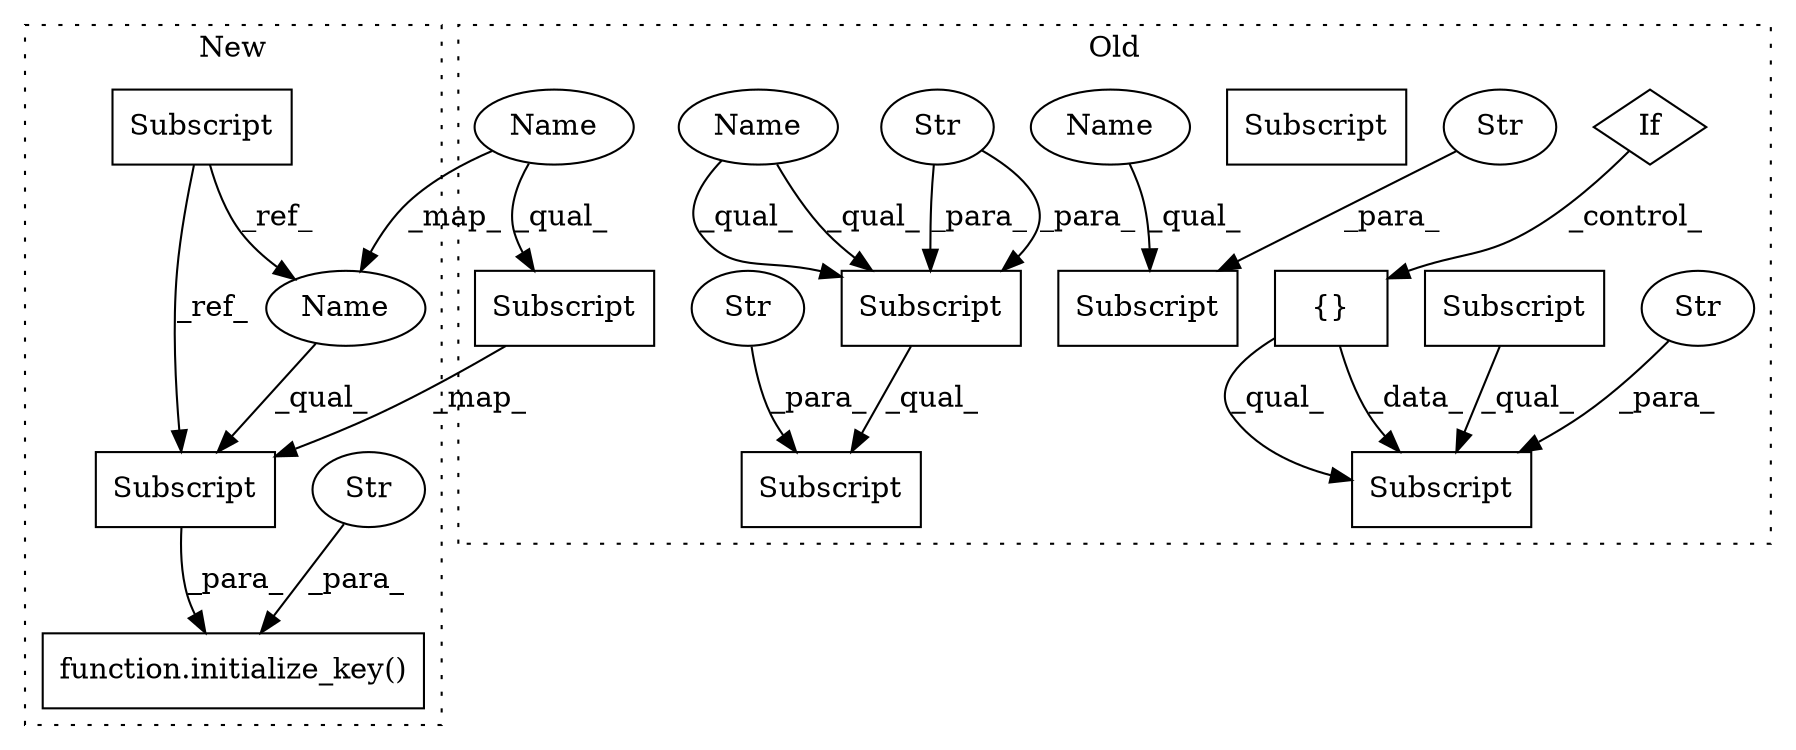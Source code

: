digraph G {
subgraph cluster0 {
1 [label="{}" a="95" s="15661,15662" l="2,1" shape="box"];
4 [label="If" a="96" s="15525" l="3" shape="diamond"];
5 [label="Subscript" a="63" s="16268,0" l="49,0" shape="box"];
7 [label="Str" a="66" s="16311" l="5" shape="ellipse"];
8 [label="Subscript" a="63" s="15937,0" l="27,0" shape="box"];
9 [label="Str" a="66" s="15944" l="19" shape="ellipse"];
10 [label="Subscript" a="63" s="15704,0" l="42,0" shape="box"];
11 [label="Str" a="66" s="15732" l="13" shape="ellipse"];
12 [label="Subscript" a="63" s="15704,0" l="27,0" shape="box"];
13 [label="Str" a="66" s="15711" l="19" shape="ellipse"];
16 [label="Subscript" a="63" s="15616,0" l="27,0" shape="box"];
17 [label="Subscript" a="63" s="15704,0" l="27,0" shape="box"];
18 [label="Name" a="87" s="15616" l="6" shape="ellipse"];
19 [label="Name" a="87" s="15937" l="6" shape="ellipse"];
20 [label="Name" a="87" s="15704" l="6" shape="ellipse"];
21 [label="Subscript" a="63" s="16268,0" l="42,0" shape="box"];
label = "Old";
style="dotted";
}
subgraph cluster1 {
2 [label="function.initialize_key()" a="75" s="15555,15633" l="36,18" shape="box"];
3 [label="Str" a="66" s="15620" l="13" shape="ellipse"];
6 [label="Subscript" a="63" s="13613,0" l="35,0" shape="box"];
14 [label="Subscript" a="63" s="15591,0" l="27,0" shape="box"];
15 [label="Name" a="87" s="15591" l="6" shape="ellipse"];
label = "New";
style="dotted";
}
1 -> 5 [label="_qual_"];
1 -> 5 [label="_data_"];
3 -> 2 [label="_para_"];
4 -> 1 [label="_control_"];
6 -> 14 [label="_ref_"];
6 -> 15 [label="_ref_"];
7 -> 5 [label="_para_"];
9 -> 8 [label="_para_"];
11 -> 10 [label="_para_"];
13 -> 17 [label="_para_"];
13 -> 17 [label="_para_"];
14 -> 2 [label="_para_"];
15 -> 14 [label="_qual_"];
16 -> 14 [label="_map_"];
17 -> 10 [label="_qual_"];
18 -> 16 [label="_qual_"];
18 -> 15 [label="_map_"];
19 -> 8 [label="_qual_"];
20 -> 17 [label="_qual_"];
20 -> 17 [label="_qual_"];
21 -> 5 [label="_qual_"];
}